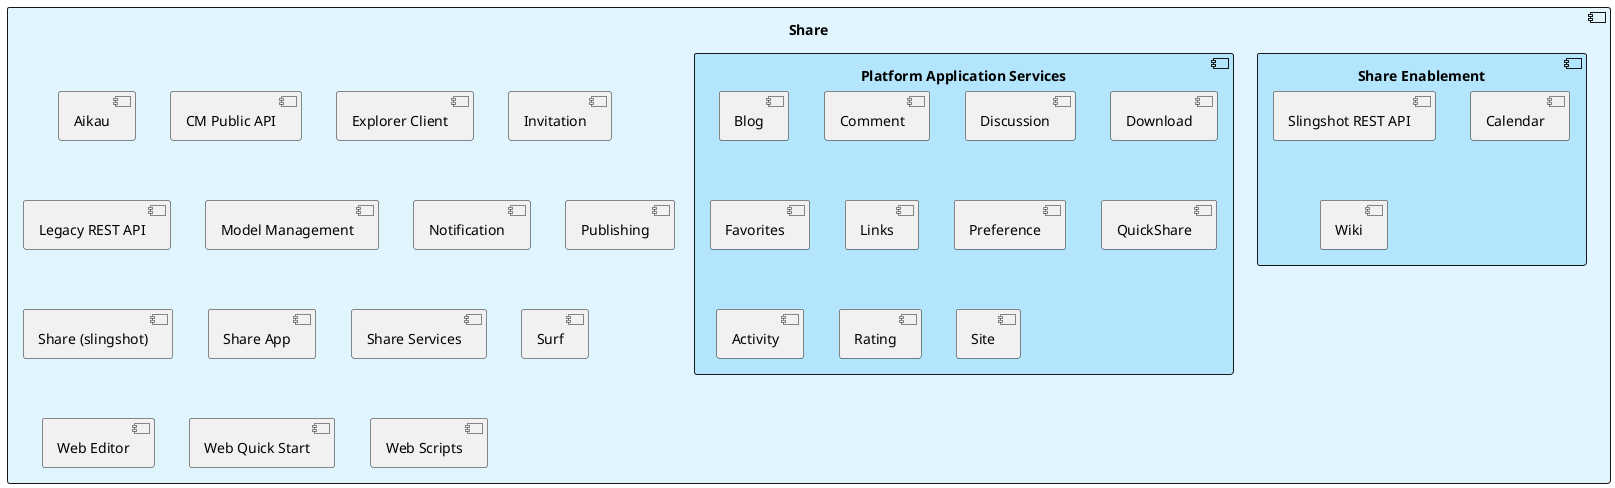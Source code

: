@startuml

component "Share" #E1F5FE {
    component "Aikau"
    component "CM Public API"
    component "Explorer Client"
    component "Invitation"
    component "Legacy REST API"
    component "Model Management"
    component "Notification"
    component "Publishing"
    component "Share (slingshot)"
    component "Share App"
    component "Share Services"
    component "Surf"
    component "Web Editor"
    component "Web Quick Start"
    component "Web Scripts"
    component "Share Enablement" #B3E5FC {
        component "Slingshot REST API"
        component "Calendar"
        component "Wiki"
    }
    component "Platform Application Services" #B3E5FC {
        component "Blog"
        component "Comment"
        component "Discussion"
        component "Download"
        component "Favorites"
        component "Links"
        component "Preference"
        component "QuickShare"
        component "Activity"
        component "Rating"
        component "Site"
    }
}

@enduml
